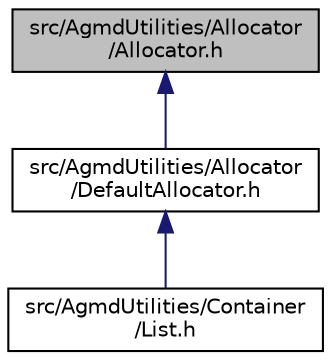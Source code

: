 digraph "src/AgmdUtilities/Allocator/Allocator.h"
{
  edge [fontname="Helvetica",fontsize="10",labelfontname="Helvetica",labelfontsize="10"];
  node [fontname="Helvetica",fontsize="10",shape=record];
  Node1 [label="src/AgmdUtilities/Allocator\l/Allocator.h",height=0.2,width=0.4,color="black", fillcolor="grey75", style="filled" fontcolor="black"];
  Node1 -> Node2 [dir="back",color="midnightblue",fontsize="10",style="solid"];
  Node2 [label="src/AgmdUtilities/Allocator\l/DefaultAllocator.h",height=0.2,width=0.4,color="black", fillcolor="white", style="filled",URL="$_default_allocator_8h.html"];
  Node2 -> Node3 [dir="back",color="midnightblue",fontsize="10",style="solid"];
  Node3 [label="src/AgmdUtilities/Container\l/List.h",height=0.2,width=0.4,color="black", fillcolor="white", style="filled",URL="$_agmd_utilities_2_container_2_list_8h.html"];
}
